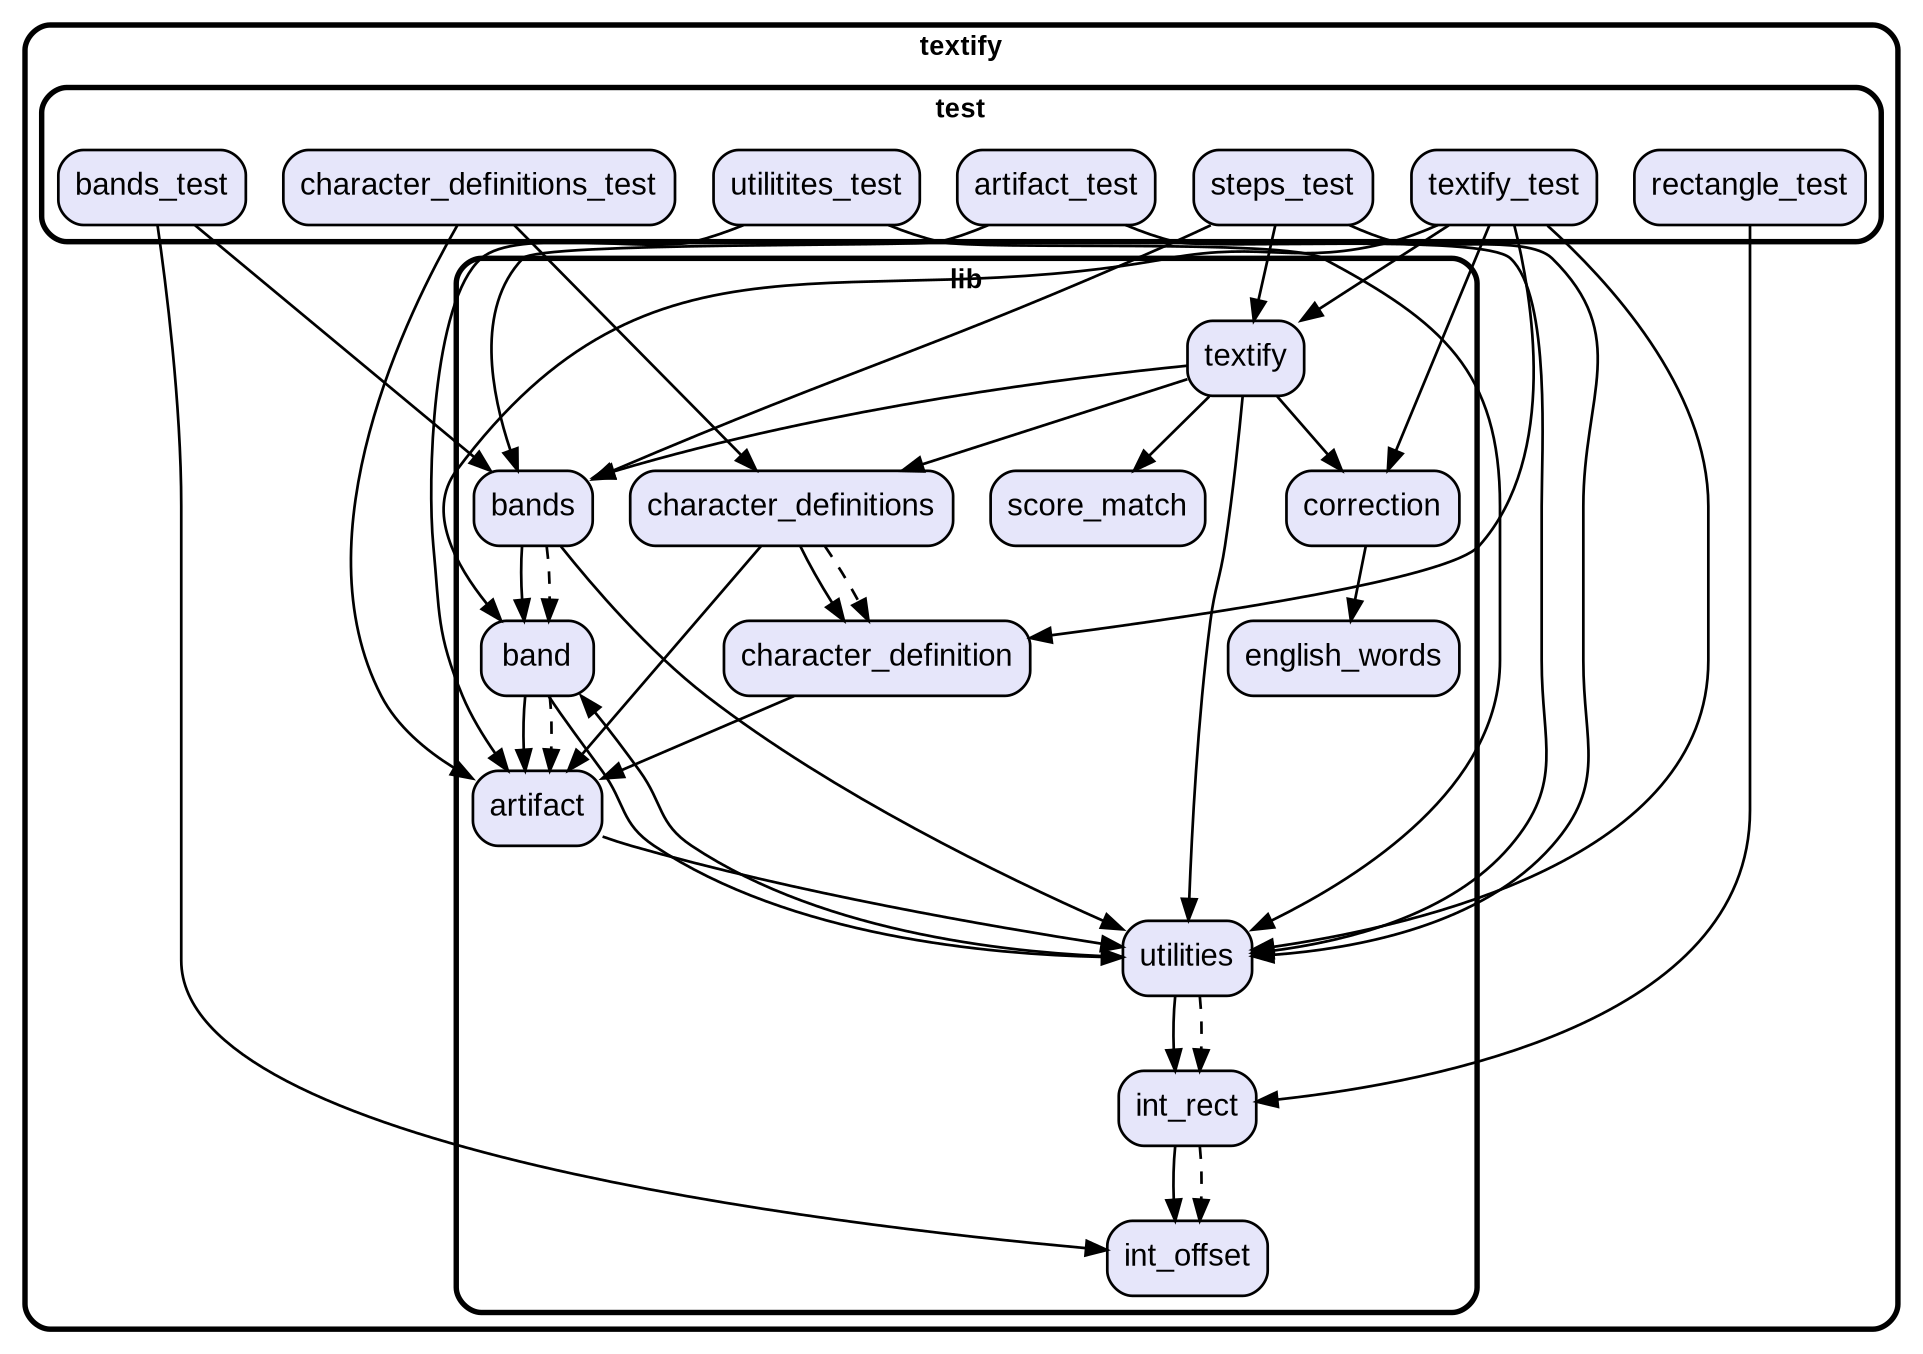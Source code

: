 digraph "" {
  graph [style=rounded fontname="Arial Black" fontsize=13 penwidth=2.6];
  node [shape=rect style="filled,rounded" fontname=Arial fontsize=15 fillcolor=Lavender penwidth=1.3];
  edge [penwidth=1.3];
  "/test/textify_test.dart" [label="textify_test"];
  "/test/bands_test.dart" [label="bands_test"];
  "/test/rectangle_test.dart" [label="rectangle_test"];
  "/test/artifact_test.dart" [label="artifact_test"];
  "/test/utilitites_test.dart" [label="utilitites_test"];
  "/test/character_definitions_test.dart" [label="character_definitions_test"];
  "/test/steps_test.dart" [label="steps_test"];
  "/lib/band.dart" [label="band"];
  "/lib/artifact.dart" [label="artifact"];
  "/lib/score_match.dart" [label="score_match"];
  "/lib/character_definition.dart" [label="character_definition"];
  "/lib/int_rect.dart" [label="int_rect"];
  "/lib/textify.dart" [label="textify"];
  "/lib/utilities.dart" [label="utilities"];
  "/lib/character_definitions.dart" [label="character_definitions"];
  "/lib/correction.dart" [label="correction"];
  "/lib/english_words.dart" [label="english_words"];
  "/lib/int_offset.dart" [label="int_offset"];
  "/lib/bands.dart" [label="bands"];
  subgraph "cluster~" {
    label="textify";
    subgraph "cluster~/test" {
      label="test";
      "/test/textify_test.dart";
      "/test/bands_test.dart";
      "/test/rectangle_test.dart";
      "/test/artifact_test.dart";
      "/test/utilitites_test.dart";
      "/test/character_definitions_test.dart";
      "/test/steps_test.dart";
    }
    subgraph "cluster~/lib" {
      label="lib";
      "/lib/band.dart";
      "/lib/artifact.dart";
      "/lib/score_match.dart";
      "/lib/character_definition.dart";
      "/lib/int_rect.dart";
      "/lib/textify.dart";
      "/lib/utilities.dart";
      "/lib/character_definitions.dart";
      "/lib/correction.dart";
      "/lib/english_words.dart";
      "/lib/int_offset.dart";
      "/lib/bands.dart";
    }
  }
  "/test/textify_test.dart" -> "/lib/band.dart";
  "/test/textify_test.dart" -> "/lib/character_definition.dart";
  "/test/textify_test.dart" -> "/lib/correction.dart";
  "/test/textify_test.dart" -> "/lib/textify.dart";
  "/test/textify_test.dart" -> "/lib/utilities.dart";
  "/test/bands_test.dart" -> "/lib/bands.dart";
  "/test/bands_test.dart" -> "/lib/int_offset.dart";
  "/test/rectangle_test.dart" -> "/lib/int_rect.dart";
  "/test/artifact_test.dart" -> "/lib/bands.dart";
  "/test/artifact_test.dart" -> "/lib/utilities.dart";
  "/test/utilitites_test.dart" -> "/lib/artifact.dart";
  "/test/utilitites_test.dart" -> "/lib/utilities.dart";
  "/test/character_definitions_test.dart" -> "/lib/artifact.dart";
  "/test/character_definitions_test.dart" -> "/lib/character_definitions.dart";
  "/test/steps_test.dart" -> "/lib/bands.dart";
  "/test/steps_test.dart" -> "/lib/textify.dart";
  "/test/steps_test.dart" -> "/lib/utilities.dart";
  "/lib/band.dart" -> "/lib/artifact.dart";
  "/lib/band.dart" -> "/lib/utilities.dart";
  "/lib/band.dart" -> "/lib/artifact.dart" [style=dashed];
  "/lib/artifact.dart" -> "/lib/utilities.dart";
  "/lib/character_definition.dart" -> "/lib/artifact.dart";
  "/lib/int_rect.dart" -> "/lib/int_offset.dart";
  "/lib/int_rect.dart" -> "/lib/int_offset.dart" [style=dashed];
  "/lib/textify.dart" -> "/lib/bands.dart";
  "/lib/textify.dart" -> "/lib/character_definitions.dart";
  "/lib/textify.dart" -> "/lib/correction.dart";
  "/lib/textify.dart" -> "/lib/score_match.dart";
  "/lib/textify.dart" -> "/lib/utilities.dart";
  "/lib/utilities.dart" -> "/lib/band.dart";
  "/lib/utilities.dart" -> "/lib/int_rect.dart";
  "/lib/utilities.dart" -> "/lib/int_rect.dart" [style=dashed];
  "/lib/character_definitions.dart" -> "/lib/artifact.dart";
  "/lib/character_definitions.dart" -> "/lib/character_definition.dart";
  "/lib/character_definitions.dart" -> "/lib/character_definition.dart" [style=dashed];
  "/lib/correction.dart" -> "/lib/english_words.dart";
  "/lib/bands.dart" -> "/lib/band.dart";
  "/lib/bands.dart" -> "/lib/utilities.dart";
  "/lib/bands.dart" -> "/lib/band.dart" [style=dashed];
}

